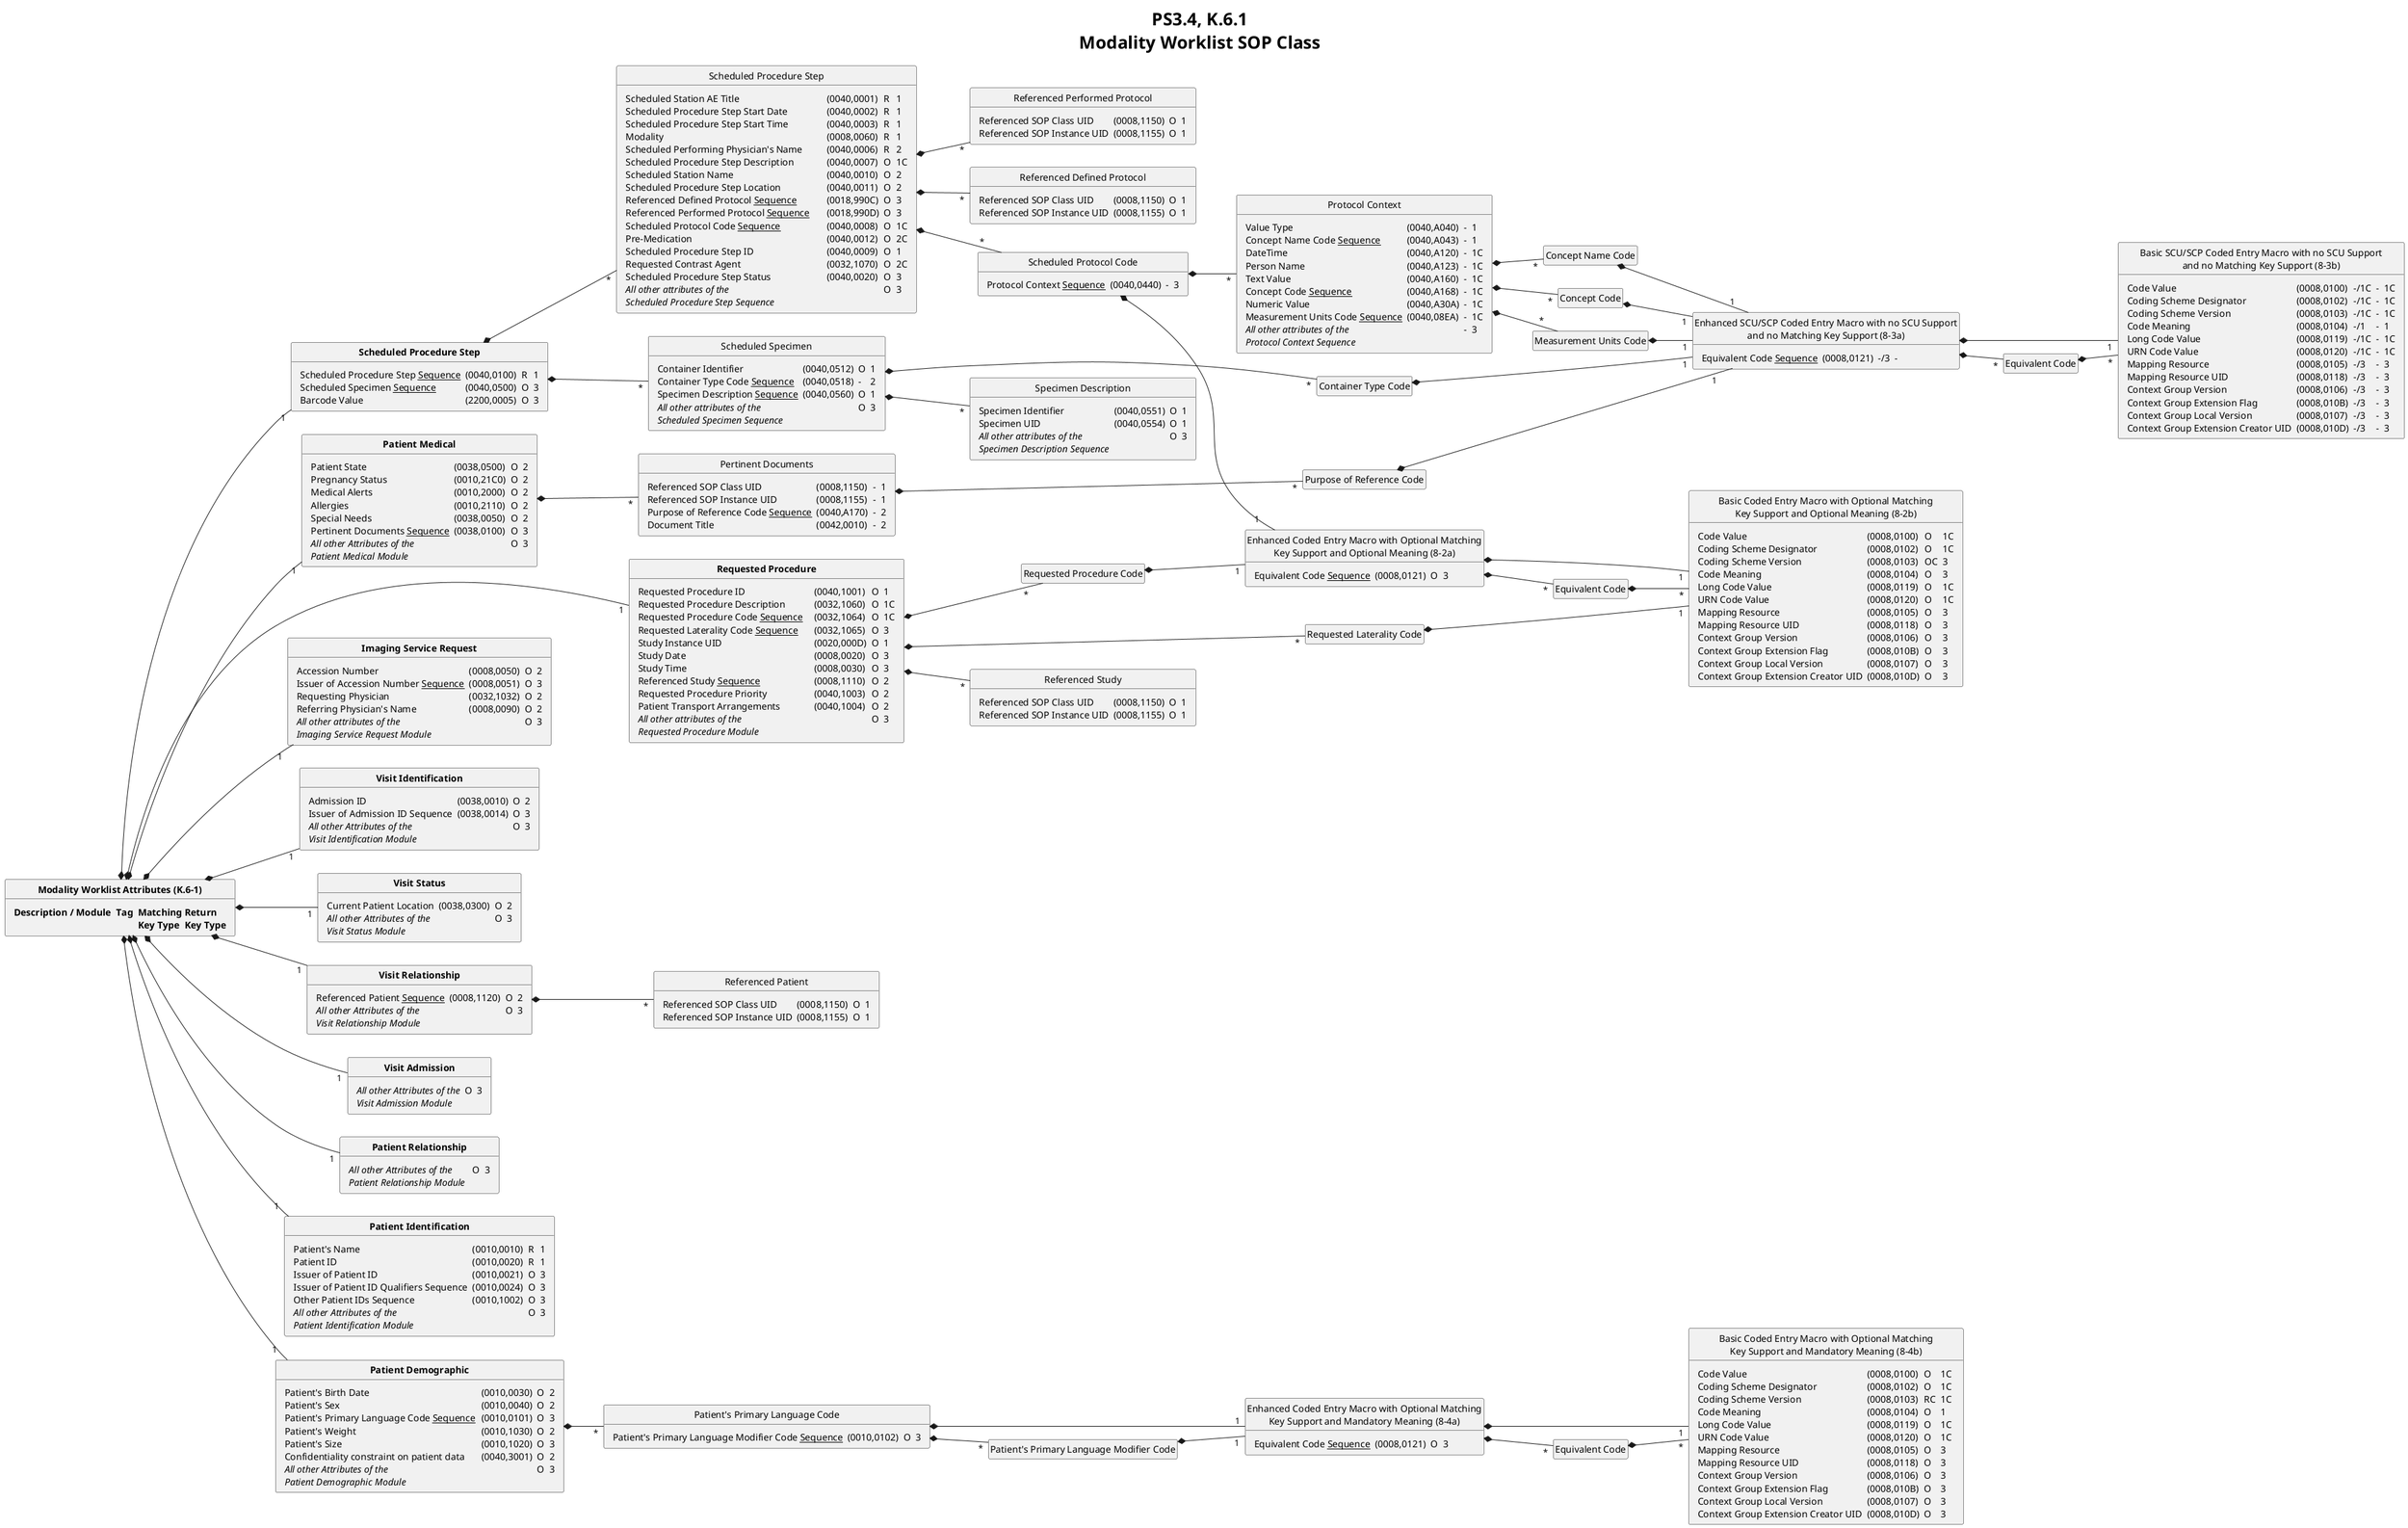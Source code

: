 @startuml
<style>
title {
  HorizontalAlignment center
  Fontsize 26
}
</style>

hide empty members
hide circle
left to right direction
title
  PS3.4, K.6.1
  Modality Worklist SOP Class
end title

  class "<b>Modality Worklist Attributes (K.6-1)" as mwa {
  <#transparent,#transparent>| <b>Description / Module | <b>Tag | <b>Matching\n <b>Key Type | <b>Return\n <b>Key Type |
  }

  class "<b>Scheduled Procedure Step" as sps {
  <#transparent,#transparent>| Scheduled Procedure Step <u>Sequence</u> | (0040,0100) | R | 1 |
  | Scheduled Specimen <u>Sequence</u> | (0040,0500) | O | 3 |
  | Barcode Value                      | (2200,0005) | O | 3 |
  }

  class "Scheduled Procedure Step" as sps2 {
  <#transparent,#transparent>| Scheduled Station AE Title | (0040,0001) | R | 1 |
  | Scheduled Procedure Step Start Date           | (0040,0002) | R | 1  |
  | Scheduled Procedure Step Start Time           | (0040,0003) | R | 1  |
  | Modality                                      | (0008,0060) | R | 1  |
  | Scheduled Performing Physician's Name         | (0040,0006) | R | 2  |
  | Scheduled Procedure Step Description          | (0040,0007) | O | 1C |
  | Scheduled Station Name                        | (0040,0010) | O | 2  |
  | Scheduled Procedure Step Location             | (0040,0011) | O | 2  |
  | Referenced Defined Protocol <u>Sequence</u>   | (0018,990C) | O | 3  |
  | Referenced Performed Protocol <u>Sequence</u> | (0018,990D) | O | 3  |
  | Scheduled Protocol Code <u>Sequence</u>       | (0040,0008) | O | 1C |
  | Pre-Medication                                | (0040,0012) | O | 2C |
  | Scheduled Procedure Step ID                   | (0040,0009) | O | 1  |
  | Requested Contrast Agent                      | (0032,1070) | O | 2C |
  | Scheduled Procedure Step Status               | (0040,0020) | O | 3  |
  | <i>All other attributes of the\n <i>Scheduled Procedure Step Sequence | | O | 3  |
  }
  
  class "Referenced Defined Protocol" as rdp {
  <#transparent,#transparent>| Referenced SOP Class UID | (0008,1150) | O | 1 |
  | Referenced SOP Instance UID | (0008,1155) | O | 1 |
  }
  
  class "Referenced Performed Protocol" as rpp {
  <#transparent,#transparent>| Referenced SOP Class UID | (0008,1150) | O | 1 |
  | Referenced SOP Instance UID | (0008,1155) | O | 1 |
  }

  class "Scheduled Protocol Code" as spc {
  <#transparent,#transparent>| Protocol Context <u>Sequence</u> | (0040,0440) | - | 3 |
  }

  class "Protocol Context" as pc {
  <#transparent,#transparent>| Value Type | (0040,A040) | - | 1 |
  | Concept Name Code <u>Sequence</u>      | (0040,A043) | - | 1  |
  | DateTime                               | (0040,A120) | - | 1C |
  | Person Name                            | (0040,A123) | - | 1C |
  | Text Value                             | (0040,A160) | - | 1C |
  | Concept Code <u>Sequence</u>           | (0040,A168) | - | 1C |
  | Numeric Value                          | (0040,A30A) | - | 1C |
  | Measurement Units Code <u>Sequence</u> | (0040,08EA) | - | 1C |
  | <i>All other attributes of the\n <i>Protocol Context Sequence | | - | 3  |
  }

  class "Concept Name Code" as cnc {
  }

  class "Concept Code" as cc {
  }

  class "Measurement Units Code" as muc {
  }

  class "Scheduled Specimen" as ss {
  <#transparent,#transparent>| Container Identifier | (0040,0512) | O | 1 |
  | Container Type Code <u>Sequence</u>  | (0040,0518) | - | 2 |
  | Specimen Description <u>Sequence</u> | (0040,0560) | O | 1 |
  | <i>All other attributes of the\n <i>Scheduled Specimen Sequence | | O | 3 |
  }

  class "Container Type Code" as ctc {
  }

  class "Specimen Description" as sd {
  <#transparent,#transparent>| Specimen Identifier | (0040,0551) | O | 1 |
  | Specimen UID | (0040,0554) | O | 1 |
  | <i>All other attributes of the\n <i>Specimen Description Sequence | | O | 3 |
  }

  class "<b>Requested Procedure" as rp {
  <#transparent,#transparent>| Requested Procedure ID | (0040,1001) | O | 1 |
  | Requested Procedure Description           | (0032,1060) | O | 1C |
  | Requested Procedure Code <u>Sequence</u>  | (0032,1064) | O | 1C |
  | Requested Laterality Code <u>Sequence</u> | (0032,1065) | O | 3  |
  | Study Instance UID                        | (0020,000D) | O | 1  |
  | Study Date                                | (0008,0020) | O | 3  |
  | Study Time                                | (0008,0030) | O | 3  |
  | Referenced Study <u>Sequence</u>          | (0008,1110) | O | 2  |
  | Requested Procedure Priority              | (0040,1003) | O | 2  |
  | Patient Transport Arrangements            | (0040,1004) | O | 2  |
  | <i>All other attributes of the\n <i>Requested Procedure Module | | O | 3  |
  }

  class "Requested Procedure Code" as rpc {
  }

  class "Requested Laterality Code" as rlc {
  }

  class "Referenced Study" as rs {
  <#transparent,#transparent>| Referenced SOP Class UID | (0008,1150) | O | 1 |
  | Referenced SOP Instance UID | (0008,1155) | O | 1 |
  }

  class "<b>Imaging Service Request" as isr {
  <#transparent,#transparent>| Accession Number | (0008,0050) | O | 2 |
  | Issuer of Accession Number <u>Sequence</u> | (0008,0051) | O | 3 |
  | Requesting Physician                       | (0032,1032) | O | 2 |
  | Referring Physician's Name                 | (0008,0090) | O | 2 |
  | <i>All other attributes of the\n <i>Imaging Service Request Module | | O | 3 |
  }

  class "<b>Visit Identification" as vi {
  <#transparent,#transparent>| Admission ID | (0038,0010) | O | 2 |
  | Issuer of Admission ID Sequence | (0038,0014) | O | 3 |
  | <i>All other Attributes of the\n <i>Visit Identification Module |             | O | 3 |
  }

  class "<b>Visit Status" as vs {
  <#transparent,#transparent>| Current Patient Location | (0038,0300) | O | 2 |
  | <i>All other Attributes of the\n <i>Visit Status Module  |             | O | 3 |
  }

  class "<b>Visit Relationship" as vr {
  <#transparent,#transparent>| Referenced Patient <u>Sequence</u> | (0008,1120) | O | 2 |
  | <i>All other Attributes of the\n <i>Visit Relationship Module | | O | 3 |
  }

  class "Referenced Patient" as rp2 {
  <#transparent,#transparent>| Referenced SOP Class UID | (0008,1150) | O | 1 |
  | Referenced SOP Instance UID | (0008,1155) | O | 1 |
  }

  class "<b>Visit Admission" as va {
  <#transparent,#transparent>| <i>All other Attributes of the\n <i>Visit Admission Module | | O | 3 |
  }

  class "<b>Patient Relationship" as pr {
  <#transparent,#transparent>| <i>All other Attributes of the\n <i>Patient Relationship Module | | O | 3 |
  }

  class "<b>Patient Identification" as pi {
  <#transparent,#transparent>| Patient's Name | (0010,0010) | R | 1 |
  | Patient ID                               | (0010,0020) | R | 1 |
  | Issuer of Patient ID                     | (0010,0021) | O | 3 |
  | Issuer of Patient ID Qualifiers Sequence | (0010,0024) | O | 3 |
  | Other Patient IDs Sequence               | (0010,1002) | O | 3 |
  | <i>All other Attributes of the\n <i>Patient Identification Module  |             | O | 3 |
  }

  class "<b>Patient Demographic" as pd {
  <#transparent,#transparent>| Patient's Birth Date | (0010,0030) | O | 2 |
  | Patient's Sex                                   | (0010,0040) | O | 2 |
  | Patient's Primary Language Code <u>Sequence</u> | (0010,0101) | O | 3 |
  | Patient's Weight                                | (0010,1030) | O | 2 |
  | Patient's Size                                  | (0010,1020) | O | 3 |
  | Confidentiality constraint on patient data      | (0040,3001) | O | 2 |
  | <i>All other Attributes of the\n <i>Patient Demographic Module |             | O | 3 |
  }

  class "Patient's Primary Language Code" as pplc {
  <#transparent,#transparent>| Patient's Primary Language Modifier Code <u>Sequence</u> | (0010,0102) | O | 3 |
  }

  class "Patient's Primary Language Modifier Code" as pplmc {
  }

  class "<b>Patient Medical" as pm {
  <#transparent,#transparent>| Patient State | (0038,0500) | O | 2 |
  | Pregnancy Status                    | (0010,21C0) | O | 2 |
  | Medical Alerts                      | (0010,2000) | O | 2 |
  | Allergies                           | (0010,2110) | O | 2 |
  | Special Needs                       | (0038,0050) | O | 2 |
  | Pertinent Documents <u>Sequence</u> | (0038,0100) | O | 3 |
  | <i>All other Attributes of the\n <i>Patient Medical Module |             | O | 3 |
  }

  class "Pertinent Documents" as pd2 {
  <#transparent,#transparent>| Referenced SOP Class UID | (0008,1150) | - | 1 |
  | Referenced SOP Instance UID               | (0008,1155) | - | 1 |
  | Purpose of Reference Code <u>Sequence</u> | (0040,A170) | - | 2 |
  | Document Title                            | (0042,0010) | - | 2 |
  }

  class "Purpose of Reference Code" as prc {
  }

' =====================

  class "Enhanced Coded Entry Macro with Optional Matching\nKey Support and Optional Meaning (8-2a)" as 2a {
  <#transparent,#transparent>| Equivalent Code <u>Sequence</u> | (0008,0121) | O | 3 |
  }
  
  class "Equivalent Code" as ec2 {
  }

  class "Basic Coded Entry Macro with Optional Matching\nKey Support and Optional Meaning (8-2b)" as 2b {
  <#transparent,#transparent>| Code Value | (0008,0100) | O | 1C |
  | Coding Scheme Designator            | (0008,0102) | O  | 1C |
  | Coding Scheme Version               | (0008,0103) | OC | 3  |
  | Code Meaning                        | (0008,0104) | O  | 3  |
  | Long Code Value                     | (0008,0119) | O  | 1C |
  | URN Code Value                      | (0008,0120) | O  | 1C |
  | Mapping Resource                    | (0008,0105) | O  | 3  |
  | Mapping Resource UID                | (0008,0118) | O  | 3  |
  | Context Group Version               | (0008,0106) | O  | 3  |
  | Context Group Extension Flag        | (0008,010B) | O  | 3  |
  | Context Group Local Version         | (0008,0107) | O  | 3  |
  | Context Group Extension Creator UID | (0008,010D) | O  | 3  |
  }

  class "Enhanced SCU/SCP Coded Entry Macro with no SCU Support\nand no Matching Key Support (8-3a)" as 3a {
  <#transparent,#transparent>| Equivalent Code <u>Sequence</u> | (0008,0121) | -/3 | - | |
  }
  
  class "Equivalent Code" as ec3 {
  }

  class "Basic SCU/SCP Coded Entry Macro with no SCU Support\nand no Matching Key Support (8-3b)" as 3b {
  <#transparent,#transparent>| Code Value | (0008,0100) | -/1C | - | 1C |
  | Coding Scheme Designator            | (0008,0102) | -/1C | - | 1C |
  | Coding Scheme Version               | (0008,0103) | -/1C | - | 1C |
  | Code Meaning                        | (0008,0104) | -/1  | - | 1  |
  | Long Code Value                     | (0008,0119) | -/1C | - | 1C |
  | URN Code Value                      | (0008,0120) | -/1C | - | 1C |
  | Mapping Resource                    | (0008,0105) | -/3  | - | 3  |
  | Mapping Resource UID                | (0008,0118) | -/3  | - | 3  |
  | Context Group Version               | (0008,0106) | -/3  | - | 3  |
  | Context Group Extension Flag        | (0008,010B) | -/3  | - | 3  |
  | Context Group Local Version         | (0008,0107) | -/3  | - | 3  |
  | Context Group Extension Creator UID | (0008,010D) | -/3  | - | 3  |
  }

  class "Enhanced Coded Entry Macro with Optional Matching\nKey Support and Mandatory Meaning (8-4a)" as 4a {
  <#transparent,#transparent>| Equivalent Code <u>Sequence</u> | (0008,0121) | O | 3 |
  }
  
  class "Equivalent Code" as ec4 {
  }

  class "Basic Coded Entry Macro with Optional Matching\nKey Support and Mandatory Meaning (8-4b)" as 4b {
  <#transparent,#transparent>| Code Value | (0008,0100) | O | 1C |
  | Coding Scheme Designator            | (0008,0102) | O  | 1C |
  | Coding Scheme Version               | (0008,0103) | RC | 1C  |
  | Code Meaning                        | (0008,0104) | O  | 1  |
  | Long Code Value                     | (0008,0119) | O  | 1C |
  | URN Code Value                      | (0008,0120) | O  | 1C |
  | Mapping Resource                    | (0008,0105) | O  | 3  |
  | Mapping Resource UID                | (0008,0118) | O  | 3  |
  | Context Group Version               | (0008,0106) | O  | 3  |
  | Context Group Extension Flag        | (0008,010B) | O  | 3  |
  | Context Group Local Version         | (0008,0107) | O  | 3  |
  | Context Group Extension Creator UID | (0008,010D) | O  | 3  |
  }

' =====================

  mwa   *-- "1" sps
  mwa   *-- "1" rp
  mwa   *-- "1" isr
  mwa   *-- "1" vi
  mwa   *-- "1" vs
  mwa   *-- "1" vr
  mwa   *-- "1" va
  mwa   *-- "1" pr
  mwa   *-- "1" pi
  mwa   *-- "1" pd
  mwa   *-- "1" pm
  sps   *-- "*" sps2
  sps   *-- "*" ss
  sps2  *-- "*" rdp
  sps2  *-- "*" rpp
  sps2  *-- "*" spc
  spc   *-- "1" 2a
  spc   *-- "*" pc
  pc    *-- "*" cnc
  pc    *-- "*" cc
  pc    *-- "*" muc
  cnc   *-- "1" 3a
  cc    *-- "1" 3a
  muc   *-- "1" 3a
  ss    *-- "*" ctc
  ss    *-- "*" sd
  ctc   *-- "1" 3a
  rp    *-- "*" rpc
  rp    *-- "*" rlc
  rp    *-- "*" rs
  rpc   *-- "1" 2a
  rlc   *-- "1" 2b
  vr    *-- "*" rp2
  pd    *-- "*" pplc
  pplc  *-- "1" 4a
  pplc  *-- "*" pplmc
  pplmc *-- "1" 4a
  pm    *-- "*" pd2
  pd2   *-- "*" prc
  prc   *-- "1" 3a

  2a   *-- "1" 2b
  2a   *-- "*" ec2
  ec2  *-- "*" 2b
  3a   *-- "1" 3b
  3a   *-- "*" ec3
  ec3  *-- "*" 3b
  4a   *-- "1" 4b
  4a   *-- "*" ec4
  ec4  *-- "*" 4b

@enduml